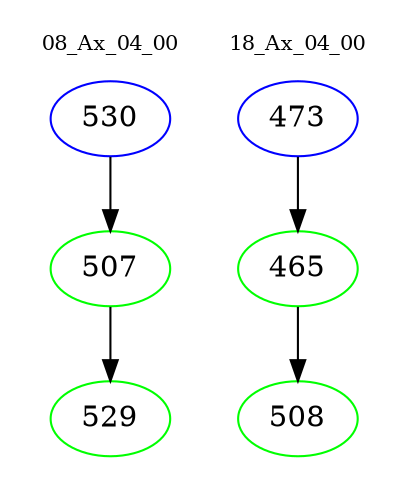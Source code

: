 digraph{
subgraph cluster_0 {
color = white
label = "08_Ax_04_00";
fontsize=10;
T0_530 [label="530", color="blue"]
T0_530 -> T0_507 [color="black"]
T0_507 [label="507", color="green"]
T0_507 -> T0_529 [color="black"]
T0_529 [label="529", color="green"]
}
subgraph cluster_1 {
color = white
label = "18_Ax_04_00";
fontsize=10;
T1_473 [label="473", color="blue"]
T1_473 -> T1_465 [color="black"]
T1_465 [label="465", color="green"]
T1_465 -> T1_508 [color="black"]
T1_508 [label="508", color="green"]
}
}
